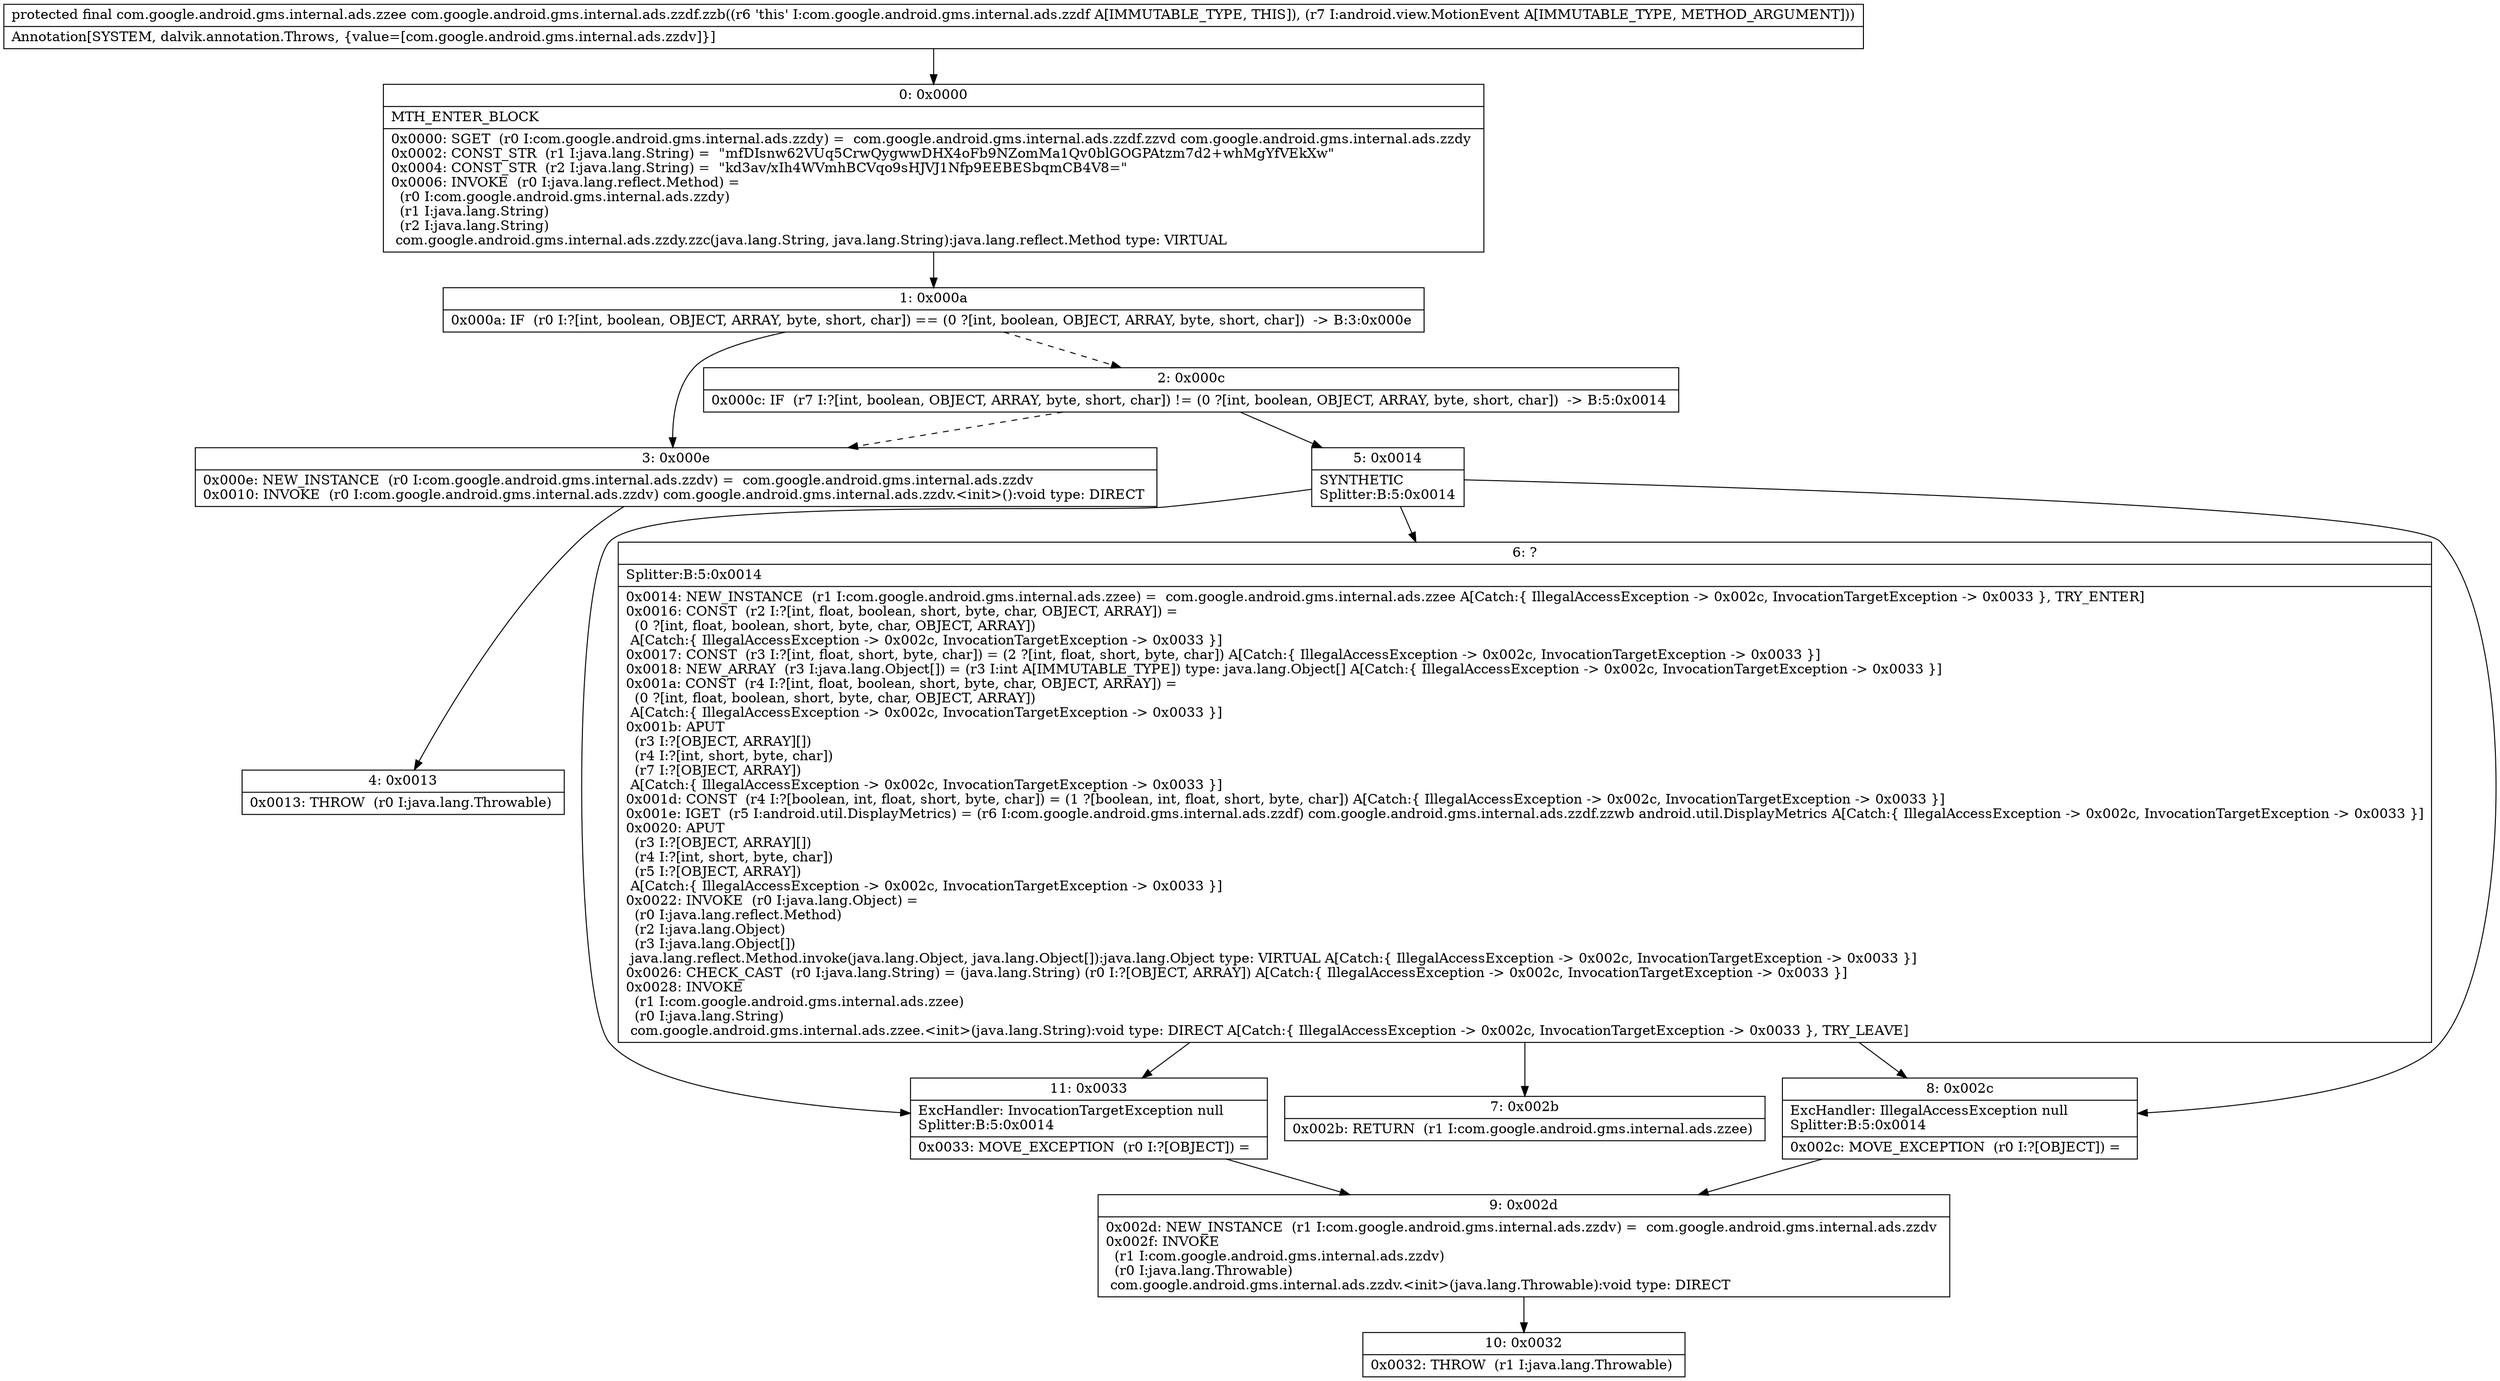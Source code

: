 digraph "CFG forcom.google.android.gms.internal.ads.zzdf.zzb(Landroid\/view\/MotionEvent;)Lcom\/google\/android\/gms\/internal\/ads\/zzee;" {
Node_0 [shape=record,label="{0\:\ 0x0000|MTH_ENTER_BLOCK\l|0x0000: SGET  (r0 I:com.google.android.gms.internal.ads.zzdy) =  com.google.android.gms.internal.ads.zzdf.zzvd com.google.android.gms.internal.ads.zzdy \l0x0002: CONST_STR  (r1 I:java.lang.String) =  \"mfDIsnw62VUq5CrwQygwwDHX4oFb9NZomMa1Qv0blGOGPAtzm7d2+whMgYfVEkXw\" \l0x0004: CONST_STR  (r2 I:java.lang.String) =  \"kd3av\/xIh4WVmhBCVqo9sHJVJ1Nfp9EEBESbqmCB4V8=\" \l0x0006: INVOKE  (r0 I:java.lang.reflect.Method) = \l  (r0 I:com.google.android.gms.internal.ads.zzdy)\l  (r1 I:java.lang.String)\l  (r2 I:java.lang.String)\l com.google.android.gms.internal.ads.zzdy.zzc(java.lang.String, java.lang.String):java.lang.reflect.Method type: VIRTUAL \l}"];
Node_1 [shape=record,label="{1\:\ 0x000a|0x000a: IF  (r0 I:?[int, boolean, OBJECT, ARRAY, byte, short, char]) == (0 ?[int, boolean, OBJECT, ARRAY, byte, short, char])  \-\> B:3:0x000e \l}"];
Node_2 [shape=record,label="{2\:\ 0x000c|0x000c: IF  (r7 I:?[int, boolean, OBJECT, ARRAY, byte, short, char]) != (0 ?[int, boolean, OBJECT, ARRAY, byte, short, char])  \-\> B:5:0x0014 \l}"];
Node_3 [shape=record,label="{3\:\ 0x000e|0x000e: NEW_INSTANCE  (r0 I:com.google.android.gms.internal.ads.zzdv) =  com.google.android.gms.internal.ads.zzdv \l0x0010: INVOKE  (r0 I:com.google.android.gms.internal.ads.zzdv) com.google.android.gms.internal.ads.zzdv.\<init\>():void type: DIRECT \l}"];
Node_4 [shape=record,label="{4\:\ 0x0013|0x0013: THROW  (r0 I:java.lang.Throwable) \l}"];
Node_5 [shape=record,label="{5\:\ 0x0014|SYNTHETIC\lSplitter:B:5:0x0014\l}"];
Node_6 [shape=record,label="{6\:\ ?|Splitter:B:5:0x0014\l|0x0014: NEW_INSTANCE  (r1 I:com.google.android.gms.internal.ads.zzee) =  com.google.android.gms.internal.ads.zzee A[Catch:\{ IllegalAccessException \-\> 0x002c, InvocationTargetException \-\> 0x0033 \}, TRY_ENTER]\l0x0016: CONST  (r2 I:?[int, float, boolean, short, byte, char, OBJECT, ARRAY]) = \l  (0 ?[int, float, boolean, short, byte, char, OBJECT, ARRAY])\l A[Catch:\{ IllegalAccessException \-\> 0x002c, InvocationTargetException \-\> 0x0033 \}]\l0x0017: CONST  (r3 I:?[int, float, short, byte, char]) = (2 ?[int, float, short, byte, char]) A[Catch:\{ IllegalAccessException \-\> 0x002c, InvocationTargetException \-\> 0x0033 \}]\l0x0018: NEW_ARRAY  (r3 I:java.lang.Object[]) = (r3 I:int A[IMMUTABLE_TYPE]) type: java.lang.Object[] A[Catch:\{ IllegalAccessException \-\> 0x002c, InvocationTargetException \-\> 0x0033 \}]\l0x001a: CONST  (r4 I:?[int, float, boolean, short, byte, char, OBJECT, ARRAY]) = \l  (0 ?[int, float, boolean, short, byte, char, OBJECT, ARRAY])\l A[Catch:\{ IllegalAccessException \-\> 0x002c, InvocationTargetException \-\> 0x0033 \}]\l0x001b: APUT  \l  (r3 I:?[OBJECT, ARRAY][])\l  (r4 I:?[int, short, byte, char])\l  (r7 I:?[OBJECT, ARRAY])\l A[Catch:\{ IllegalAccessException \-\> 0x002c, InvocationTargetException \-\> 0x0033 \}]\l0x001d: CONST  (r4 I:?[boolean, int, float, short, byte, char]) = (1 ?[boolean, int, float, short, byte, char]) A[Catch:\{ IllegalAccessException \-\> 0x002c, InvocationTargetException \-\> 0x0033 \}]\l0x001e: IGET  (r5 I:android.util.DisplayMetrics) = (r6 I:com.google.android.gms.internal.ads.zzdf) com.google.android.gms.internal.ads.zzdf.zzwb android.util.DisplayMetrics A[Catch:\{ IllegalAccessException \-\> 0x002c, InvocationTargetException \-\> 0x0033 \}]\l0x0020: APUT  \l  (r3 I:?[OBJECT, ARRAY][])\l  (r4 I:?[int, short, byte, char])\l  (r5 I:?[OBJECT, ARRAY])\l A[Catch:\{ IllegalAccessException \-\> 0x002c, InvocationTargetException \-\> 0x0033 \}]\l0x0022: INVOKE  (r0 I:java.lang.Object) = \l  (r0 I:java.lang.reflect.Method)\l  (r2 I:java.lang.Object)\l  (r3 I:java.lang.Object[])\l java.lang.reflect.Method.invoke(java.lang.Object, java.lang.Object[]):java.lang.Object type: VIRTUAL A[Catch:\{ IllegalAccessException \-\> 0x002c, InvocationTargetException \-\> 0x0033 \}]\l0x0026: CHECK_CAST  (r0 I:java.lang.String) = (java.lang.String) (r0 I:?[OBJECT, ARRAY]) A[Catch:\{ IllegalAccessException \-\> 0x002c, InvocationTargetException \-\> 0x0033 \}]\l0x0028: INVOKE  \l  (r1 I:com.google.android.gms.internal.ads.zzee)\l  (r0 I:java.lang.String)\l com.google.android.gms.internal.ads.zzee.\<init\>(java.lang.String):void type: DIRECT A[Catch:\{ IllegalAccessException \-\> 0x002c, InvocationTargetException \-\> 0x0033 \}, TRY_LEAVE]\l}"];
Node_7 [shape=record,label="{7\:\ 0x002b|0x002b: RETURN  (r1 I:com.google.android.gms.internal.ads.zzee) \l}"];
Node_8 [shape=record,label="{8\:\ 0x002c|ExcHandler: IllegalAccessException null\lSplitter:B:5:0x0014\l|0x002c: MOVE_EXCEPTION  (r0 I:?[OBJECT]) =  \l}"];
Node_9 [shape=record,label="{9\:\ 0x002d|0x002d: NEW_INSTANCE  (r1 I:com.google.android.gms.internal.ads.zzdv) =  com.google.android.gms.internal.ads.zzdv \l0x002f: INVOKE  \l  (r1 I:com.google.android.gms.internal.ads.zzdv)\l  (r0 I:java.lang.Throwable)\l com.google.android.gms.internal.ads.zzdv.\<init\>(java.lang.Throwable):void type: DIRECT \l}"];
Node_10 [shape=record,label="{10\:\ 0x0032|0x0032: THROW  (r1 I:java.lang.Throwable) \l}"];
Node_11 [shape=record,label="{11\:\ 0x0033|ExcHandler: InvocationTargetException null\lSplitter:B:5:0x0014\l|0x0033: MOVE_EXCEPTION  (r0 I:?[OBJECT]) =  \l}"];
MethodNode[shape=record,label="{protected final com.google.android.gms.internal.ads.zzee com.google.android.gms.internal.ads.zzdf.zzb((r6 'this' I:com.google.android.gms.internal.ads.zzdf A[IMMUTABLE_TYPE, THIS]), (r7 I:android.view.MotionEvent A[IMMUTABLE_TYPE, METHOD_ARGUMENT]))  | Annotation[SYSTEM, dalvik.annotation.Throws, \{value=[com.google.android.gms.internal.ads.zzdv]\}]\l}"];
MethodNode -> Node_0;
Node_0 -> Node_1;
Node_1 -> Node_2[style=dashed];
Node_1 -> Node_3;
Node_2 -> Node_3[style=dashed];
Node_2 -> Node_5;
Node_3 -> Node_4;
Node_5 -> Node_6;
Node_5 -> Node_8;
Node_5 -> Node_11;
Node_6 -> Node_7;
Node_6 -> Node_8;
Node_6 -> Node_11;
Node_8 -> Node_9;
Node_9 -> Node_10;
Node_11 -> Node_9;
}

